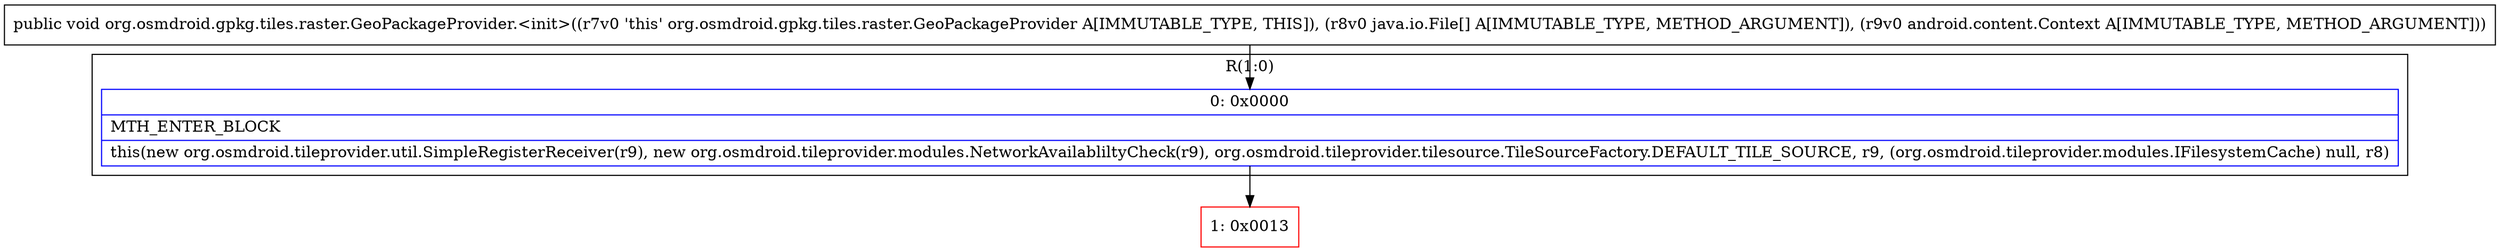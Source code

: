 digraph "CFG fororg.osmdroid.gpkg.tiles.raster.GeoPackageProvider.\<init\>([Ljava\/io\/File;Landroid\/content\/Context;)V" {
subgraph cluster_Region_1646266071 {
label = "R(1:0)";
node [shape=record,color=blue];
Node_0 [shape=record,label="{0\:\ 0x0000|MTH_ENTER_BLOCK\l|this(new org.osmdroid.tileprovider.util.SimpleRegisterReceiver(r9), new org.osmdroid.tileprovider.modules.NetworkAvailabliltyCheck(r9), org.osmdroid.tileprovider.tilesource.TileSourceFactory.DEFAULT_TILE_SOURCE, r9, (org.osmdroid.tileprovider.modules.IFilesystemCache) null, r8)\l}"];
}
Node_1 [shape=record,color=red,label="{1\:\ 0x0013}"];
MethodNode[shape=record,label="{public void org.osmdroid.gpkg.tiles.raster.GeoPackageProvider.\<init\>((r7v0 'this' org.osmdroid.gpkg.tiles.raster.GeoPackageProvider A[IMMUTABLE_TYPE, THIS]), (r8v0 java.io.File[] A[IMMUTABLE_TYPE, METHOD_ARGUMENT]), (r9v0 android.content.Context A[IMMUTABLE_TYPE, METHOD_ARGUMENT])) }"];
MethodNode -> Node_0;
Node_0 -> Node_1;
}

